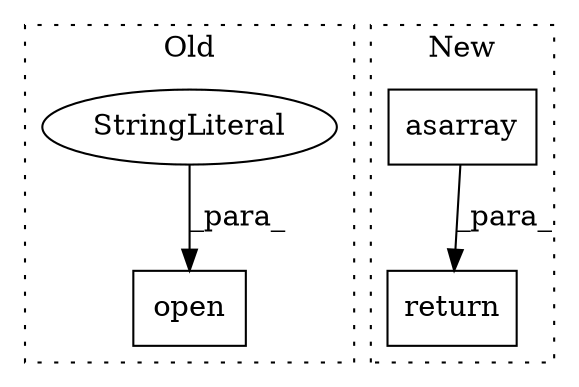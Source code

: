 digraph G {
subgraph cluster0 {
1 [label="open" a="32" s="3178,3192" l="5,1" shape="box"];
3 [label="StringLiteral" a="45" s="3189" l="3" shape="ellipse"];
label = "Old";
style="dotted";
}
subgraph cluster1 {
2 [label="asarray" a="32" s="2930,2951" l="8,1" shape="box"];
4 [label="return" a="41" s="2917" l="7" shape="box"];
label = "New";
style="dotted";
}
2 -> 4 [label="_para_"];
3 -> 1 [label="_para_"];
}